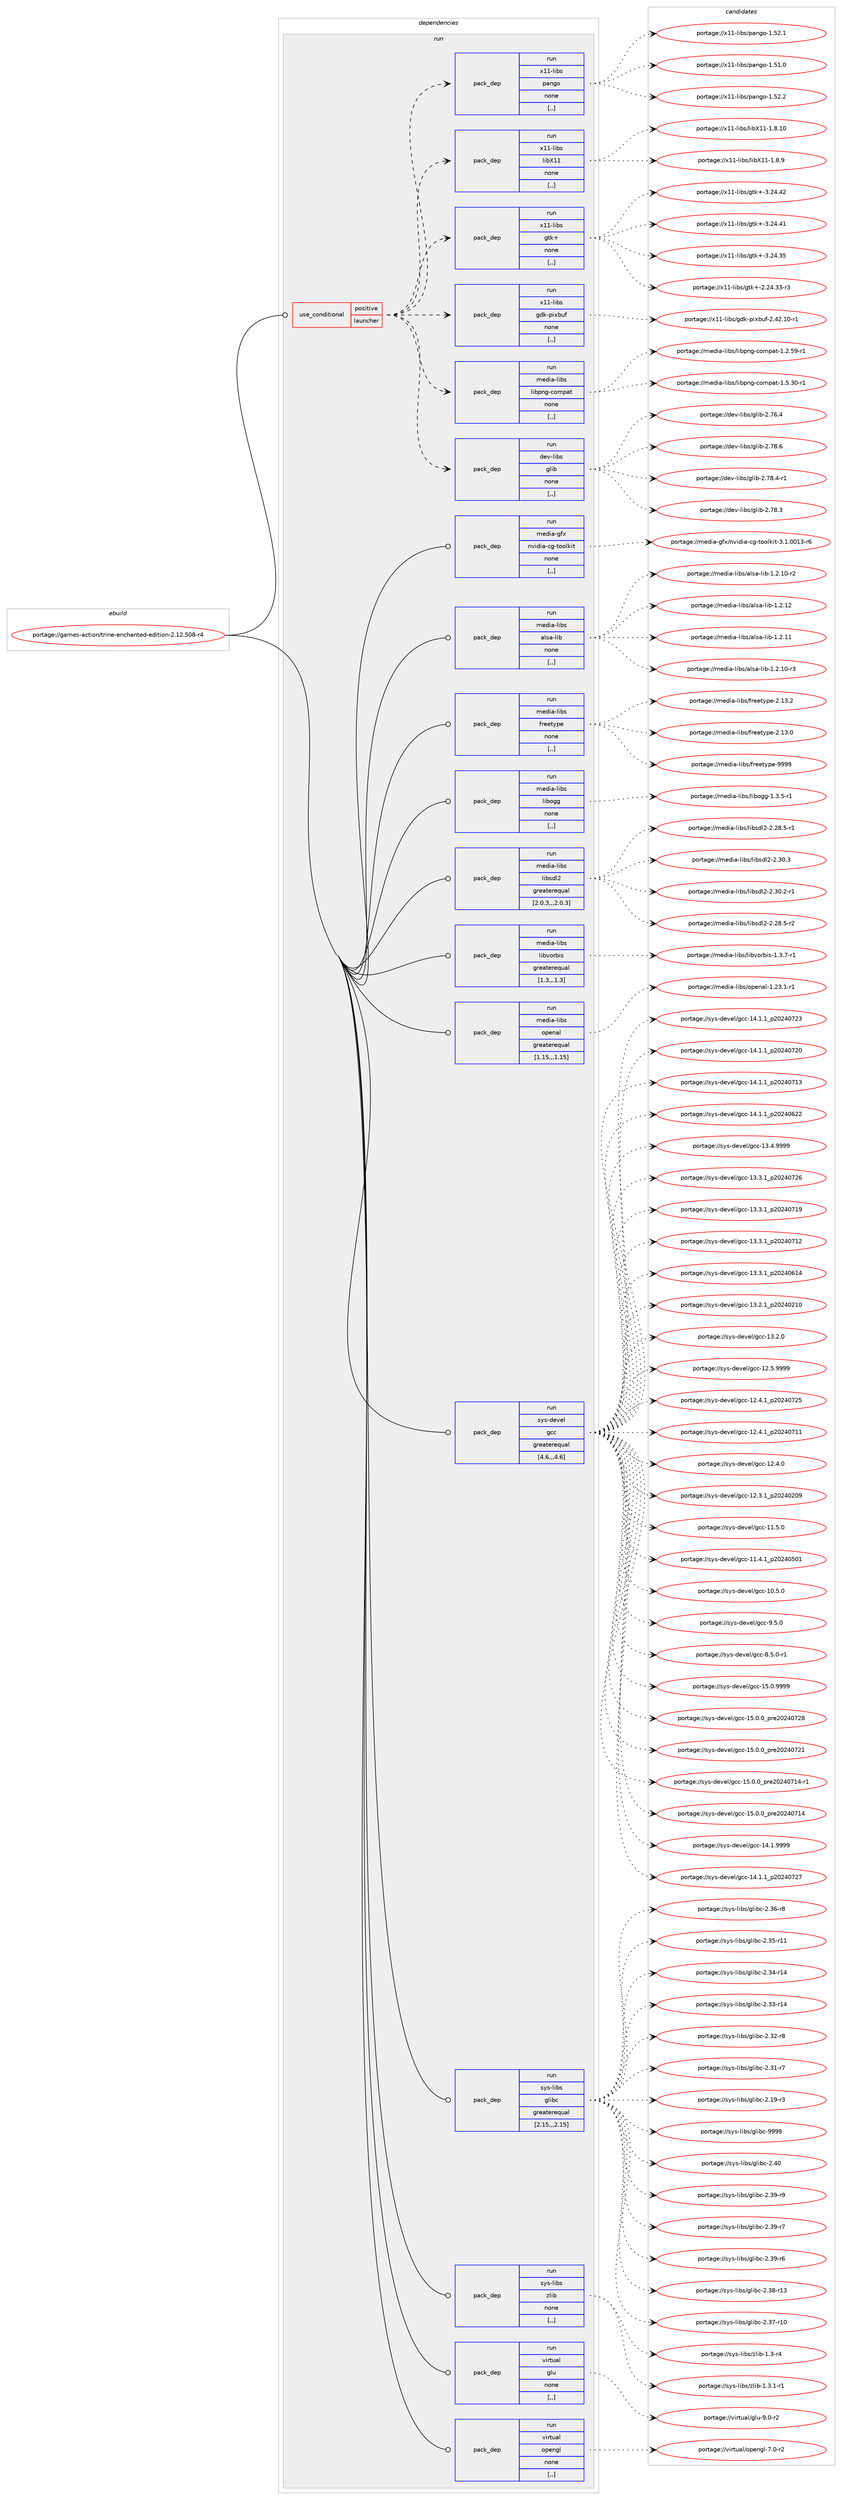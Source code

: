 digraph prolog {

# *************
# Graph options
# *************

newrank=true;
concentrate=true;
compound=true;
graph [rankdir=LR,fontname=Helvetica,fontsize=10,ranksep=1.5];#, ranksep=2.5, nodesep=0.2];
edge  [arrowhead=vee];
node  [fontname=Helvetica,fontsize=10];

# **********
# The ebuild
# **********

subgraph cluster_leftcol {
color=gray;
label=<<i>ebuild</i>>;
id [label="portage://games-action/trine-enchanted-edition-2.12.508-r4", color=red, width=4, href="../games-action/trine-enchanted-edition-2.12.508-r4.svg"];
}

# ****************
# The dependencies
# ****************

subgraph cluster_midcol {
color=gray;
label=<<i>dependencies</i>>;
subgraph cluster_compile {
fillcolor="#eeeeee";
style=filled;
label=<<i>compile</i>>;
}
subgraph cluster_compileandrun {
fillcolor="#eeeeee";
style=filled;
label=<<i>compile and run</i>>;
}
subgraph cluster_run {
fillcolor="#eeeeee";
style=filled;
label=<<i>run</i>>;
subgraph cond62892 {
dependency224322 [label=<<TABLE BORDER="0" CELLBORDER="1" CELLSPACING="0" CELLPADDING="4"><TR><TD ROWSPAN="3" CELLPADDING="10">use_conditional</TD></TR><TR><TD>positive</TD></TR><TR><TD>launcher</TD></TR></TABLE>>, shape=none, color=red];
subgraph pack159950 {
dependency224323 [label=<<TABLE BORDER="0" CELLBORDER="1" CELLSPACING="0" CELLPADDING="4" WIDTH="220"><TR><TD ROWSPAN="6" CELLPADDING="30">pack_dep</TD></TR><TR><TD WIDTH="110">run</TD></TR><TR><TD>dev-libs</TD></TR><TR><TD>glib</TD></TR><TR><TD>none</TD></TR><TR><TD>[,,]</TD></TR></TABLE>>, shape=none, color=blue];
}
dependency224322:e -> dependency224323:w [weight=20,style="dashed",arrowhead="vee"];
subgraph pack159951 {
dependency224324 [label=<<TABLE BORDER="0" CELLBORDER="1" CELLSPACING="0" CELLPADDING="4" WIDTH="220"><TR><TD ROWSPAN="6" CELLPADDING="30">pack_dep</TD></TR><TR><TD WIDTH="110">run</TD></TR><TR><TD>media-libs</TD></TR><TR><TD>libpng-compat</TD></TR><TR><TD>none</TD></TR><TR><TD>[,,]</TD></TR></TABLE>>, shape=none, color=blue];
}
dependency224322:e -> dependency224324:w [weight=20,style="dashed",arrowhead="vee"];
subgraph pack159952 {
dependency224325 [label=<<TABLE BORDER="0" CELLBORDER="1" CELLSPACING="0" CELLPADDING="4" WIDTH="220"><TR><TD ROWSPAN="6" CELLPADDING="30">pack_dep</TD></TR><TR><TD WIDTH="110">run</TD></TR><TR><TD>x11-libs</TD></TR><TR><TD>gdk-pixbuf</TD></TR><TR><TD>none</TD></TR><TR><TD>[,,]</TD></TR></TABLE>>, shape=none, color=blue];
}
dependency224322:e -> dependency224325:w [weight=20,style="dashed",arrowhead="vee"];
subgraph pack159953 {
dependency224326 [label=<<TABLE BORDER="0" CELLBORDER="1" CELLSPACING="0" CELLPADDING="4" WIDTH="220"><TR><TD ROWSPAN="6" CELLPADDING="30">pack_dep</TD></TR><TR><TD WIDTH="110">run</TD></TR><TR><TD>x11-libs</TD></TR><TR><TD>gtk+</TD></TR><TR><TD>none</TD></TR><TR><TD>[,,]</TD></TR></TABLE>>, shape=none, color=blue];
}
dependency224322:e -> dependency224326:w [weight=20,style="dashed",arrowhead="vee"];
subgraph pack159954 {
dependency224327 [label=<<TABLE BORDER="0" CELLBORDER="1" CELLSPACING="0" CELLPADDING="4" WIDTH="220"><TR><TD ROWSPAN="6" CELLPADDING="30">pack_dep</TD></TR><TR><TD WIDTH="110">run</TD></TR><TR><TD>x11-libs</TD></TR><TR><TD>libX11</TD></TR><TR><TD>none</TD></TR><TR><TD>[,,]</TD></TR></TABLE>>, shape=none, color=blue];
}
dependency224322:e -> dependency224327:w [weight=20,style="dashed",arrowhead="vee"];
subgraph pack159955 {
dependency224328 [label=<<TABLE BORDER="0" CELLBORDER="1" CELLSPACING="0" CELLPADDING="4" WIDTH="220"><TR><TD ROWSPAN="6" CELLPADDING="30">pack_dep</TD></TR><TR><TD WIDTH="110">run</TD></TR><TR><TD>x11-libs</TD></TR><TR><TD>pango</TD></TR><TR><TD>none</TD></TR><TR><TD>[,,]</TD></TR></TABLE>>, shape=none, color=blue];
}
dependency224322:e -> dependency224328:w [weight=20,style="dashed",arrowhead="vee"];
}
id:e -> dependency224322:w [weight=20,style="solid",arrowhead="odot"];
subgraph pack159956 {
dependency224329 [label=<<TABLE BORDER="0" CELLBORDER="1" CELLSPACING="0" CELLPADDING="4" WIDTH="220"><TR><TD ROWSPAN="6" CELLPADDING="30">pack_dep</TD></TR><TR><TD WIDTH="110">run</TD></TR><TR><TD>media-gfx</TD></TR><TR><TD>nvidia-cg-toolkit</TD></TR><TR><TD>none</TD></TR><TR><TD>[,,]</TD></TR></TABLE>>, shape=none, color=blue];
}
id:e -> dependency224329:w [weight=20,style="solid",arrowhead="odot"];
subgraph pack159957 {
dependency224330 [label=<<TABLE BORDER="0" CELLBORDER="1" CELLSPACING="0" CELLPADDING="4" WIDTH="220"><TR><TD ROWSPAN="6" CELLPADDING="30">pack_dep</TD></TR><TR><TD WIDTH="110">run</TD></TR><TR><TD>media-libs</TD></TR><TR><TD>alsa-lib</TD></TR><TR><TD>none</TD></TR><TR><TD>[,,]</TD></TR></TABLE>>, shape=none, color=blue];
}
id:e -> dependency224330:w [weight=20,style="solid",arrowhead="odot"];
subgraph pack159958 {
dependency224331 [label=<<TABLE BORDER="0" CELLBORDER="1" CELLSPACING="0" CELLPADDING="4" WIDTH="220"><TR><TD ROWSPAN="6" CELLPADDING="30">pack_dep</TD></TR><TR><TD WIDTH="110">run</TD></TR><TR><TD>media-libs</TD></TR><TR><TD>freetype</TD></TR><TR><TD>none</TD></TR><TR><TD>[,,]</TD></TR></TABLE>>, shape=none, color=blue];
}
id:e -> dependency224331:w [weight=20,style="solid",arrowhead="odot"];
subgraph pack159959 {
dependency224332 [label=<<TABLE BORDER="0" CELLBORDER="1" CELLSPACING="0" CELLPADDING="4" WIDTH="220"><TR><TD ROWSPAN="6" CELLPADDING="30">pack_dep</TD></TR><TR><TD WIDTH="110">run</TD></TR><TR><TD>media-libs</TD></TR><TR><TD>libogg</TD></TR><TR><TD>none</TD></TR><TR><TD>[,,]</TD></TR></TABLE>>, shape=none, color=blue];
}
id:e -> dependency224332:w [weight=20,style="solid",arrowhead="odot"];
subgraph pack159960 {
dependency224333 [label=<<TABLE BORDER="0" CELLBORDER="1" CELLSPACING="0" CELLPADDING="4" WIDTH="220"><TR><TD ROWSPAN="6" CELLPADDING="30">pack_dep</TD></TR><TR><TD WIDTH="110">run</TD></TR><TR><TD>media-libs</TD></TR><TR><TD>libsdl2</TD></TR><TR><TD>greaterequal</TD></TR><TR><TD>[2.0.3,,,2.0.3]</TD></TR></TABLE>>, shape=none, color=blue];
}
id:e -> dependency224333:w [weight=20,style="solid",arrowhead="odot"];
subgraph pack159961 {
dependency224334 [label=<<TABLE BORDER="0" CELLBORDER="1" CELLSPACING="0" CELLPADDING="4" WIDTH="220"><TR><TD ROWSPAN="6" CELLPADDING="30">pack_dep</TD></TR><TR><TD WIDTH="110">run</TD></TR><TR><TD>media-libs</TD></TR><TR><TD>libvorbis</TD></TR><TR><TD>greaterequal</TD></TR><TR><TD>[1.3,,,1.3]</TD></TR></TABLE>>, shape=none, color=blue];
}
id:e -> dependency224334:w [weight=20,style="solid",arrowhead="odot"];
subgraph pack159962 {
dependency224335 [label=<<TABLE BORDER="0" CELLBORDER="1" CELLSPACING="0" CELLPADDING="4" WIDTH="220"><TR><TD ROWSPAN="6" CELLPADDING="30">pack_dep</TD></TR><TR><TD WIDTH="110">run</TD></TR><TR><TD>media-libs</TD></TR><TR><TD>openal</TD></TR><TR><TD>greaterequal</TD></TR><TR><TD>[1.15,,,1.15]</TD></TR></TABLE>>, shape=none, color=blue];
}
id:e -> dependency224335:w [weight=20,style="solid",arrowhead="odot"];
subgraph pack159963 {
dependency224336 [label=<<TABLE BORDER="0" CELLBORDER="1" CELLSPACING="0" CELLPADDING="4" WIDTH="220"><TR><TD ROWSPAN="6" CELLPADDING="30">pack_dep</TD></TR><TR><TD WIDTH="110">run</TD></TR><TR><TD>sys-devel</TD></TR><TR><TD>gcc</TD></TR><TR><TD>greaterequal</TD></TR><TR><TD>[4.6,,,4.6]</TD></TR></TABLE>>, shape=none, color=blue];
}
id:e -> dependency224336:w [weight=20,style="solid",arrowhead="odot"];
subgraph pack159964 {
dependency224337 [label=<<TABLE BORDER="0" CELLBORDER="1" CELLSPACING="0" CELLPADDING="4" WIDTH="220"><TR><TD ROWSPAN="6" CELLPADDING="30">pack_dep</TD></TR><TR><TD WIDTH="110">run</TD></TR><TR><TD>sys-libs</TD></TR><TR><TD>glibc</TD></TR><TR><TD>greaterequal</TD></TR><TR><TD>[2.15,,,2.15]</TD></TR></TABLE>>, shape=none, color=blue];
}
id:e -> dependency224337:w [weight=20,style="solid",arrowhead="odot"];
subgraph pack159965 {
dependency224338 [label=<<TABLE BORDER="0" CELLBORDER="1" CELLSPACING="0" CELLPADDING="4" WIDTH="220"><TR><TD ROWSPAN="6" CELLPADDING="30">pack_dep</TD></TR><TR><TD WIDTH="110">run</TD></TR><TR><TD>sys-libs</TD></TR><TR><TD>zlib</TD></TR><TR><TD>none</TD></TR><TR><TD>[,,]</TD></TR></TABLE>>, shape=none, color=blue];
}
id:e -> dependency224338:w [weight=20,style="solid",arrowhead="odot"];
subgraph pack159966 {
dependency224339 [label=<<TABLE BORDER="0" CELLBORDER="1" CELLSPACING="0" CELLPADDING="4" WIDTH="220"><TR><TD ROWSPAN="6" CELLPADDING="30">pack_dep</TD></TR><TR><TD WIDTH="110">run</TD></TR><TR><TD>virtual</TD></TR><TR><TD>glu</TD></TR><TR><TD>none</TD></TR><TR><TD>[,,]</TD></TR></TABLE>>, shape=none, color=blue];
}
id:e -> dependency224339:w [weight=20,style="solid",arrowhead="odot"];
subgraph pack159967 {
dependency224340 [label=<<TABLE BORDER="0" CELLBORDER="1" CELLSPACING="0" CELLPADDING="4" WIDTH="220"><TR><TD ROWSPAN="6" CELLPADDING="30">pack_dep</TD></TR><TR><TD WIDTH="110">run</TD></TR><TR><TD>virtual</TD></TR><TR><TD>opengl</TD></TR><TR><TD>none</TD></TR><TR><TD>[,,]</TD></TR></TABLE>>, shape=none, color=blue];
}
id:e -> dependency224340:w [weight=20,style="solid",arrowhead="odot"];
}
}

# **************
# The candidates
# **************

subgraph cluster_choices {
rank=same;
color=gray;
label=<<i>candidates</i>>;

subgraph choice159950 {
color=black;
nodesep=1;
choice1001011184510810598115471031081059845504655564654 [label="portage://dev-libs/glib-2.78.6", color=red, width=4,href="../dev-libs/glib-2.78.6.svg"];
choice10010111845108105981154710310810598455046555646524511449 [label="portage://dev-libs/glib-2.78.4-r1", color=red, width=4,href="../dev-libs/glib-2.78.4-r1.svg"];
choice1001011184510810598115471031081059845504655564651 [label="portage://dev-libs/glib-2.78.3", color=red, width=4,href="../dev-libs/glib-2.78.3.svg"];
choice1001011184510810598115471031081059845504655544652 [label="portage://dev-libs/glib-2.76.4", color=red, width=4,href="../dev-libs/glib-2.76.4.svg"];
dependency224323:e -> choice1001011184510810598115471031081059845504655564654:w [style=dotted,weight="100"];
dependency224323:e -> choice10010111845108105981154710310810598455046555646524511449:w [style=dotted,weight="100"];
dependency224323:e -> choice1001011184510810598115471031081059845504655564651:w [style=dotted,weight="100"];
dependency224323:e -> choice1001011184510810598115471031081059845504655544652:w [style=dotted,weight="100"];
}
subgraph choice159951 {
color=black;
nodesep=1;
choice1091011001059745108105981154710810598112110103459911110911297116454946534651484511449 [label="portage://media-libs/libpng-compat-1.5.30-r1", color=red, width=4,href="../media-libs/libpng-compat-1.5.30-r1.svg"];
choice1091011001059745108105981154710810598112110103459911110911297116454946504653574511449 [label="portage://media-libs/libpng-compat-1.2.59-r1", color=red, width=4,href="../media-libs/libpng-compat-1.2.59-r1.svg"];
dependency224324:e -> choice1091011001059745108105981154710810598112110103459911110911297116454946534651484511449:w [style=dotted,weight="100"];
dependency224324:e -> choice1091011001059745108105981154710810598112110103459911110911297116454946504653574511449:w [style=dotted,weight="100"];
}
subgraph choice159952 {
color=black;
nodesep=1;
choice1204949451081059811547103100107451121051209811710245504652504649484511449 [label="portage://x11-libs/gdk-pixbuf-2.42.10-r1", color=red, width=4,href="../x11-libs/gdk-pixbuf-2.42.10-r1.svg"];
dependency224325:e -> choice1204949451081059811547103100107451121051209811710245504652504649484511449:w [style=dotted,weight="100"];
}
subgraph choice159953 {
color=black;
nodesep=1;
choice1204949451081059811547103116107434551465052465250 [label="portage://x11-libs/gtk+-3.24.42", color=red, width=4,href="../x11-libs/gtk+-3.24.42.svg"];
choice1204949451081059811547103116107434551465052465249 [label="portage://x11-libs/gtk+-3.24.41", color=red, width=4,href="../x11-libs/gtk+-3.24.41.svg"];
choice1204949451081059811547103116107434551465052465153 [label="portage://x11-libs/gtk+-3.24.35", color=red, width=4,href="../x11-libs/gtk+-3.24.35.svg"];
choice12049494510810598115471031161074345504650524651514511451 [label="portage://x11-libs/gtk+-2.24.33-r3", color=red, width=4,href="../x11-libs/gtk+-2.24.33-r3.svg"];
dependency224326:e -> choice1204949451081059811547103116107434551465052465250:w [style=dotted,weight="100"];
dependency224326:e -> choice1204949451081059811547103116107434551465052465249:w [style=dotted,weight="100"];
dependency224326:e -> choice1204949451081059811547103116107434551465052465153:w [style=dotted,weight="100"];
dependency224326:e -> choice12049494510810598115471031161074345504650524651514511451:w [style=dotted,weight="100"];
}
subgraph choice159954 {
color=black;
nodesep=1;
choice12049494510810598115471081059888494945494656464948 [label="portage://x11-libs/libX11-1.8.10", color=red, width=4,href="../x11-libs/libX11-1.8.10.svg"];
choice120494945108105981154710810598884949454946564657 [label="portage://x11-libs/libX11-1.8.9", color=red, width=4,href="../x11-libs/libX11-1.8.9.svg"];
dependency224327:e -> choice12049494510810598115471081059888494945494656464948:w [style=dotted,weight="100"];
dependency224327:e -> choice120494945108105981154710810598884949454946564657:w [style=dotted,weight="100"];
}
subgraph choice159955 {
color=black;
nodesep=1;
choice12049494510810598115471129711010311145494653504650 [label="portage://x11-libs/pango-1.52.2", color=red, width=4,href="../x11-libs/pango-1.52.2.svg"];
choice12049494510810598115471129711010311145494653504649 [label="portage://x11-libs/pango-1.52.1", color=red, width=4,href="../x11-libs/pango-1.52.1.svg"];
choice12049494510810598115471129711010311145494653494648 [label="portage://x11-libs/pango-1.51.0", color=red, width=4,href="../x11-libs/pango-1.51.0.svg"];
dependency224328:e -> choice12049494510810598115471129711010311145494653504650:w [style=dotted,weight="100"];
dependency224328:e -> choice12049494510810598115471129711010311145494653504649:w [style=dotted,weight="100"];
dependency224328:e -> choice12049494510810598115471129711010311145494653494648:w [style=dotted,weight="100"];
}
subgraph choice159956 {
color=black;
nodesep=1;
choice109101100105974510310212047110118105100105974599103451161111111081071051164551464946484849514511454 [label="portage://media-gfx/nvidia-cg-toolkit-3.1.0013-r6", color=red, width=4,href="../media-gfx/nvidia-cg-toolkit-3.1.0013-r6.svg"];
dependency224329:e -> choice109101100105974510310212047110118105100105974599103451161111111081071051164551464946484849514511454:w [style=dotted,weight="100"];
}
subgraph choice159957 {
color=black;
nodesep=1;
choice109101100105974510810598115479710811597451081059845494650464950 [label="portage://media-libs/alsa-lib-1.2.12", color=red, width=4,href="../media-libs/alsa-lib-1.2.12.svg"];
choice109101100105974510810598115479710811597451081059845494650464949 [label="portage://media-libs/alsa-lib-1.2.11", color=red, width=4,href="../media-libs/alsa-lib-1.2.11.svg"];
choice1091011001059745108105981154797108115974510810598454946504649484511451 [label="portage://media-libs/alsa-lib-1.2.10-r3", color=red, width=4,href="../media-libs/alsa-lib-1.2.10-r3.svg"];
choice1091011001059745108105981154797108115974510810598454946504649484511450 [label="portage://media-libs/alsa-lib-1.2.10-r2", color=red, width=4,href="../media-libs/alsa-lib-1.2.10-r2.svg"];
dependency224330:e -> choice109101100105974510810598115479710811597451081059845494650464950:w [style=dotted,weight="100"];
dependency224330:e -> choice109101100105974510810598115479710811597451081059845494650464949:w [style=dotted,weight="100"];
dependency224330:e -> choice1091011001059745108105981154797108115974510810598454946504649484511451:w [style=dotted,weight="100"];
dependency224330:e -> choice1091011001059745108105981154797108115974510810598454946504649484511450:w [style=dotted,weight="100"];
}
subgraph choice159958 {
color=black;
nodesep=1;
choice109101100105974510810598115471021141011011161211121014557575757 [label="portage://media-libs/freetype-9999", color=red, width=4,href="../media-libs/freetype-9999.svg"];
choice1091011001059745108105981154710211410110111612111210145504649514650 [label="portage://media-libs/freetype-2.13.2", color=red, width=4,href="../media-libs/freetype-2.13.2.svg"];
choice1091011001059745108105981154710211410110111612111210145504649514648 [label="portage://media-libs/freetype-2.13.0", color=red, width=4,href="../media-libs/freetype-2.13.0.svg"];
dependency224331:e -> choice109101100105974510810598115471021141011011161211121014557575757:w [style=dotted,weight="100"];
dependency224331:e -> choice1091011001059745108105981154710211410110111612111210145504649514650:w [style=dotted,weight="100"];
dependency224331:e -> choice1091011001059745108105981154710211410110111612111210145504649514648:w [style=dotted,weight="100"];
}
subgraph choice159959 {
color=black;
nodesep=1;
choice10910110010597451081059811547108105981111031034549465146534511449 [label="portage://media-libs/libogg-1.3.5-r1", color=red, width=4,href="../media-libs/libogg-1.3.5-r1.svg"];
dependency224332:e -> choice10910110010597451081059811547108105981111031034549465146534511449:w [style=dotted,weight="100"];
}
subgraph choice159960 {
color=black;
nodesep=1;
choice10910110010597451081059811547108105981151001085045504651484651 [label="portage://media-libs/libsdl2-2.30.3", color=red, width=4,href="../media-libs/libsdl2-2.30.3.svg"];
choice109101100105974510810598115471081059811510010850455046514846504511449 [label="portage://media-libs/libsdl2-2.30.2-r1", color=red, width=4,href="../media-libs/libsdl2-2.30.2-r1.svg"];
choice109101100105974510810598115471081059811510010850455046505646534511450 [label="portage://media-libs/libsdl2-2.28.5-r2", color=red, width=4,href="../media-libs/libsdl2-2.28.5-r2.svg"];
choice109101100105974510810598115471081059811510010850455046505646534511449 [label="portage://media-libs/libsdl2-2.28.5-r1", color=red, width=4,href="../media-libs/libsdl2-2.28.5-r1.svg"];
dependency224333:e -> choice10910110010597451081059811547108105981151001085045504651484651:w [style=dotted,weight="100"];
dependency224333:e -> choice109101100105974510810598115471081059811510010850455046514846504511449:w [style=dotted,weight="100"];
dependency224333:e -> choice109101100105974510810598115471081059811510010850455046505646534511450:w [style=dotted,weight="100"];
dependency224333:e -> choice109101100105974510810598115471081059811510010850455046505646534511449:w [style=dotted,weight="100"];
}
subgraph choice159961 {
color=black;
nodesep=1;
choice1091011001059745108105981154710810598118111114981051154549465146554511449 [label="portage://media-libs/libvorbis-1.3.7-r1", color=red, width=4,href="../media-libs/libvorbis-1.3.7-r1.svg"];
dependency224334:e -> choice1091011001059745108105981154710810598118111114981051154549465146554511449:w [style=dotted,weight="100"];
}
subgraph choice159962 {
color=black;
nodesep=1;
choice1091011001059745108105981154711111210111097108454946505146494511449 [label="portage://media-libs/openal-1.23.1-r1", color=red, width=4,href="../media-libs/openal-1.23.1-r1.svg"];
dependency224335:e -> choice1091011001059745108105981154711111210111097108454946505146494511449:w [style=dotted,weight="100"];
}
subgraph choice159963 {
color=black;
nodesep=1;
choice1151211154510010111810110847103999945495346484657575757 [label="portage://sys-devel/gcc-15.0.9999", color=red, width=4,href="../sys-devel/gcc-15.0.9999.svg"];
choice1151211154510010111810110847103999945495346484648951121141015048505248555056 [label="portage://sys-devel/gcc-15.0.0_pre20240728", color=red, width=4,href="../sys-devel/gcc-15.0.0_pre20240728.svg"];
choice1151211154510010111810110847103999945495346484648951121141015048505248555049 [label="portage://sys-devel/gcc-15.0.0_pre20240721", color=red, width=4,href="../sys-devel/gcc-15.0.0_pre20240721.svg"];
choice11512111545100101118101108471039999454953464846489511211410150485052485549524511449 [label="portage://sys-devel/gcc-15.0.0_pre20240714-r1", color=red, width=4,href="../sys-devel/gcc-15.0.0_pre20240714-r1.svg"];
choice1151211154510010111810110847103999945495346484648951121141015048505248554952 [label="portage://sys-devel/gcc-15.0.0_pre20240714", color=red, width=4,href="../sys-devel/gcc-15.0.0_pre20240714.svg"];
choice1151211154510010111810110847103999945495246494657575757 [label="portage://sys-devel/gcc-14.1.9999", color=red, width=4,href="../sys-devel/gcc-14.1.9999.svg"];
choice1151211154510010111810110847103999945495246494649951125048505248555055 [label="portage://sys-devel/gcc-14.1.1_p20240727", color=red, width=4,href="../sys-devel/gcc-14.1.1_p20240727.svg"];
choice1151211154510010111810110847103999945495246494649951125048505248555051 [label="portage://sys-devel/gcc-14.1.1_p20240723", color=red, width=4,href="../sys-devel/gcc-14.1.1_p20240723.svg"];
choice1151211154510010111810110847103999945495246494649951125048505248555048 [label="portage://sys-devel/gcc-14.1.1_p20240720", color=red, width=4,href="../sys-devel/gcc-14.1.1_p20240720.svg"];
choice1151211154510010111810110847103999945495246494649951125048505248554951 [label="portage://sys-devel/gcc-14.1.1_p20240713", color=red, width=4,href="../sys-devel/gcc-14.1.1_p20240713.svg"];
choice1151211154510010111810110847103999945495246494649951125048505248545050 [label="portage://sys-devel/gcc-14.1.1_p20240622", color=red, width=4,href="../sys-devel/gcc-14.1.1_p20240622.svg"];
choice1151211154510010111810110847103999945495146524657575757 [label="portage://sys-devel/gcc-13.4.9999", color=red, width=4,href="../sys-devel/gcc-13.4.9999.svg"];
choice1151211154510010111810110847103999945495146514649951125048505248555054 [label="portage://sys-devel/gcc-13.3.1_p20240726", color=red, width=4,href="../sys-devel/gcc-13.3.1_p20240726.svg"];
choice1151211154510010111810110847103999945495146514649951125048505248554957 [label="portage://sys-devel/gcc-13.3.1_p20240719", color=red, width=4,href="../sys-devel/gcc-13.3.1_p20240719.svg"];
choice1151211154510010111810110847103999945495146514649951125048505248554950 [label="portage://sys-devel/gcc-13.3.1_p20240712", color=red, width=4,href="../sys-devel/gcc-13.3.1_p20240712.svg"];
choice1151211154510010111810110847103999945495146514649951125048505248544952 [label="portage://sys-devel/gcc-13.3.1_p20240614", color=red, width=4,href="../sys-devel/gcc-13.3.1_p20240614.svg"];
choice1151211154510010111810110847103999945495146504649951125048505248504948 [label="portage://sys-devel/gcc-13.2.1_p20240210", color=red, width=4,href="../sys-devel/gcc-13.2.1_p20240210.svg"];
choice1151211154510010111810110847103999945495146504648 [label="portage://sys-devel/gcc-13.2.0", color=red, width=4,href="../sys-devel/gcc-13.2.0.svg"];
choice1151211154510010111810110847103999945495046534657575757 [label="portage://sys-devel/gcc-12.5.9999", color=red, width=4,href="../sys-devel/gcc-12.5.9999.svg"];
choice1151211154510010111810110847103999945495046524649951125048505248555053 [label="portage://sys-devel/gcc-12.4.1_p20240725", color=red, width=4,href="../sys-devel/gcc-12.4.1_p20240725.svg"];
choice1151211154510010111810110847103999945495046524649951125048505248554949 [label="portage://sys-devel/gcc-12.4.1_p20240711", color=red, width=4,href="../sys-devel/gcc-12.4.1_p20240711.svg"];
choice1151211154510010111810110847103999945495046524648 [label="portage://sys-devel/gcc-12.4.0", color=red, width=4,href="../sys-devel/gcc-12.4.0.svg"];
choice1151211154510010111810110847103999945495046514649951125048505248504857 [label="portage://sys-devel/gcc-12.3.1_p20240209", color=red, width=4,href="../sys-devel/gcc-12.3.1_p20240209.svg"];
choice1151211154510010111810110847103999945494946534648 [label="portage://sys-devel/gcc-11.5.0", color=red, width=4,href="../sys-devel/gcc-11.5.0.svg"];
choice1151211154510010111810110847103999945494946524649951125048505248534849 [label="portage://sys-devel/gcc-11.4.1_p20240501", color=red, width=4,href="../sys-devel/gcc-11.4.1_p20240501.svg"];
choice1151211154510010111810110847103999945494846534648 [label="portage://sys-devel/gcc-10.5.0", color=red, width=4,href="../sys-devel/gcc-10.5.0.svg"];
choice11512111545100101118101108471039999455746534648 [label="portage://sys-devel/gcc-9.5.0", color=red, width=4,href="../sys-devel/gcc-9.5.0.svg"];
choice115121115451001011181011084710399994556465346484511449 [label="portage://sys-devel/gcc-8.5.0-r1", color=red, width=4,href="../sys-devel/gcc-8.5.0-r1.svg"];
dependency224336:e -> choice1151211154510010111810110847103999945495346484657575757:w [style=dotted,weight="100"];
dependency224336:e -> choice1151211154510010111810110847103999945495346484648951121141015048505248555056:w [style=dotted,weight="100"];
dependency224336:e -> choice1151211154510010111810110847103999945495346484648951121141015048505248555049:w [style=dotted,weight="100"];
dependency224336:e -> choice11512111545100101118101108471039999454953464846489511211410150485052485549524511449:w [style=dotted,weight="100"];
dependency224336:e -> choice1151211154510010111810110847103999945495346484648951121141015048505248554952:w [style=dotted,weight="100"];
dependency224336:e -> choice1151211154510010111810110847103999945495246494657575757:w [style=dotted,weight="100"];
dependency224336:e -> choice1151211154510010111810110847103999945495246494649951125048505248555055:w [style=dotted,weight="100"];
dependency224336:e -> choice1151211154510010111810110847103999945495246494649951125048505248555051:w [style=dotted,weight="100"];
dependency224336:e -> choice1151211154510010111810110847103999945495246494649951125048505248555048:w [style=dotted,weight="100"];
dependency224336:e -> choice1151211154510010111810110847103999945495246494649951125048505248554951:w [style=dotted,weight="100"];
dependency224336:e -> choice1151211154510010111810110847103999945495246494649951125048505248545050:w [style=dotted,weight="100"];
dependency224336:e -> choice1151211154510010111810110847103999945495146524657575757:w [style=dotted,weight="100"];
dependency224336:e -> choice1151211154510010111810110847103999945495146514649951125048505248555054:w [style=dotted,weight="100"];
dependency224336:e -> choice1151211154510010111810110847103999945495146514649951125048505248554957:w [style=dotted,weight="100"];
dependency224336:e -> choice1151211154510010111810110847103999945495146514649951125048505248554950:w [style=dotted,weight="100"];
dependency224336:e -> choice1151211154510010111810110847103999945495146514649951125048505248544952:w [style=dotted,weight="100"];
dependency224336:e -> choice1151211154510010111810110847103999945495146504649951125048505248504948:w [style=dotted,weight="100"];
dependency224336:e -> choice1151211154510010111810110847103999945495146504648:w [style=dotted,weight="100"];
dependency224336:e -> choice1151211154510010111810110847103999945495046534657575757:w [style=dotted,weight="100"];
dependency224336:e -> choice1151211154510010111810110847103999945495046524649951125048505248555053:w [style=dotted,weight="100"];
dependency224336:e -> choice1151211154510010111810110847103999945495046524649951125048505248554949:w [style=dotted,weight="100"];
dependency224336:e -> choice1151211154510010111810110847103999945495046524648:w [style=dotted,weight="100"];
dependency224336:e -> choice1151211154510010111810110847103999945495046514649951125048505248504857:w [style=dotted,weight="100"];
dependency224336:e -> choice1151211154510010111810110847103999945494946534648:w [style=dotted,weight="100"];
dependency224336:e -> choice1151211154510010111810110847103999945494946524649951125048505248534849:w [style=dotted,weight="100"];
dependency224336:e -> choice1151211154510010111810110847103999945494846534648:w [style=dotted,weight="100"];
dependency224336:e -> choice11512111545100101118101108471039999455746534648:w [style=dotted,weight="100"];
dependency224336:e -> choice115121115451001011181011084710399994556465346484511449:w [style=dotted,weight="100"];
}
subgraph choice159964 {
color=black;
nodesep=1;
choice11512111545108105981154710310810598994557575757 [label="portage://sys-libs/glibc-9999", color=red, width=4,href="../sys-libs/glibc-9999.svg"];
choice11512111545108105981154710310810598994550465248 [label="portage://sys-libs/glibc-2.40", color=red, width=4,href="../sys-libs/glibc-2.40.svg"];
choice115121115451081059811547103108105989945504651574511457 [label="portage://sys-libs/glibc-2.39-r9", color=red, width=4,href="../sys-libs/glibc-2.39-r9.svg"];
choice115121115451081059811547103108105989945504651574511455 [label="portage://sys-libs/glibc-2.39-r7", color=red, width=4,href="../sys-libs/glibc-2.39-r7.svg"];
choice115121115451081059811547103108105989945504651574511454 [label="portage://sys-libs/glibc-2.39-r6", color=red, width=4,href="../sys-libs/glibc-2.39-r6.svg"];
choice11512111545108105981154710310810598994550465156451144951 [label="portage://sys-libs/glibc-2.38-r13", color=red, width=4,href="../sys-libs/glibc-2.38-r13.svg"];
choice11512111545108105981154710310810598994550465155451144948 [label="portage://sys-libs/glibc-2.37-r10", color=red, width=4,href="../sys-libs/glibc-2.37-r10.svg"];
choice115121115451081059811547103108105989945504651544511456 [label="portage://sys-libs/glibc-2.36-r8", color=red, width=4,href="../sys-libs/glibc-2.36-r8.svg"];
choice11512111545108105981154710310810598994550465153451144949 [label="portage://sys-libs/glibc-2.35-r11", color=red, width=4,href="../sys-libs/glibc-2.35-r11.svg"];
choice11512111545108105981154710310810598994550465152451144952 [label="portage://sys-libs/glibc-2.34-r14", color=red, width=4,href="../sys-libs/glibc-2.34-r14.svg"];
choice11512111545108105981154710310810598994550465151451144952 [label="portage://sys-libs/glibc-2.33-r14", color=red, width=4,href="../sys-libs/glibc-2.33-r14.svg"];
choice115121115451081059811547103108105989945504651504511456 [label="portage://sys-libs/glibc-2.32-r8", color=red, width=4,href="../sys-libs/glibc-2.32-r8.svg"];
choice115121115451081059811547103108105989945504651494511455 [label="portage://sys-libs/glibc-2.31-r7", color=red, width=4,href="../sys-libs/glibc-2.31-r7.svg"];
choice115121115451081059811547103108105989945504649574511451 [label="portage://sys-libs/glibc-2.19-r3", color=red, width=4,href="../sys-libs/glibc-2.19-r3.svg"];
dependency224337:e -> choice11512111545108105981154710310810598994557575757:w [style=dotted,weight="100"];
dependency224337:e -> choice11512111545108105981154710310810598994550465248:w [style=dotted,weight="100"];
dependency224337:e -> choice115121115451081059811547103108105989945504651574511457:w [style=dotted,weight="100"];
dependency224337:e -> choice115121115451081059811547103108105989945504651574511455:w [style=dotted,weight="100"];
dependency224337:e -> choice115121115451081059811547103108105989945504651574511454:w [style=dotted,weight="100"];
dependency224337:e -> choice11512111545108105981154710310810598994550465156451144951:w [style=dotted,weight="100"];
dependency224337:e -> choice11512111545108105981154710310810598994550465155451144948:w [style=dotted,weight="100"];
dependency224337:e -> choice115121115451081059811547103108105989945504651544511456:w [style=dotted,weight="100"];
dependency224337:e -> choice11512111545108105981154710310810598994550465153451144949:w [style=dotted,weight="100"];
dependency224337:e -> choice11512111545108105981154710310810598994550465152451144952:w [style=dotted,weight="100"];
dependency224337:e -> choice11512111545108105981154710310810598994550465151451144952:w [style=dotted,weight="100"];
dependency224337:e -> choice115121115451081059811547103108105989945504651504511456:w [style=dotted,weight="100"];
dependency224337:e -> choice115121115451081059811547103108105989945504651494511455:w [style=dotted,weight="100"];
dependency224337:e -> choice115121115451081059811547103108105989945504649574511451:w [style=dotted,weight="100"];
}
subgraph choice159965 {
color=black;
nodesep=1;
choice115121115451081059811547122108105984549465146494511449 [label="portage://sys-libs/zlib-1.3.1-r1", color=red, width=4,href="../sys-libs/zlib-1.3.1-r1.svg"];
choice11512111545108105981154712210810598454946514511452 [label="portage://sys-libs/zlib-1.3-r4", color=red, width=4,href="../sys-libs/zlib-1.3-r4.svg"];
dependency224338:e -> choice115121115451081059811547122108105984549465146494511449:w [style=dotted,weight="100"];
dependency224338:e -> choice11512111545108105981154712210810598454946514511452:w [style=dotted,weight="100"];
}
subgraph choice159966 {
color=black;
nodesep=1;
choice1181051141161179710847103108117455746484511450 [label="portage://virtual/glu-9.0-r2", color=red, width=4,href="../virtual/glu-9.0-r2.svg"];
dependency224339:e -> choice1181051141161179710847103108117455746484511450:w [style=dotted,weight="100"];
}
subgraph choice159967 {
color=black;
nodesep=1;
choice1181051141161179710847111112101110103108455546484511450 [label="portage://virtual/opengl-7.0-r2", color=red, width=4,href="../virtual/opengl-7.0-r2.svg"];
dependency224340:e -> choice1181051141161179710847111112101110103108455546484511450:w [style=dotted,weight="100"];
}
}

}
